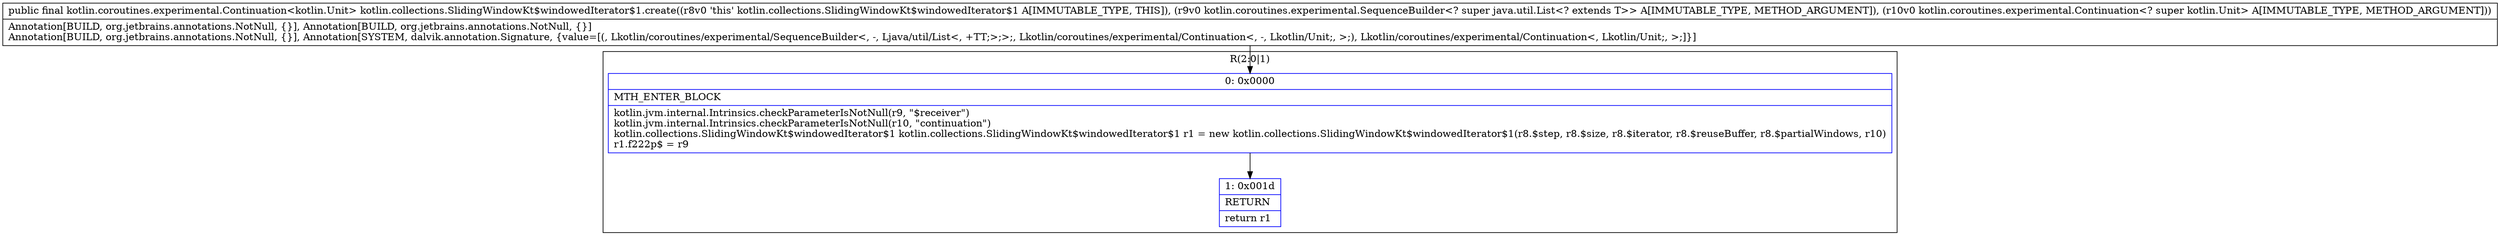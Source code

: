digraph "CFG forkotlin.collections.SlidingWindowKt$windowedIterator$1.create(Lkotlin\/coroutines\/experimental\/SequenceBuilder;Lkotlin\/coroutines\/experimental\/Continuation;)Lkotlin\/coroutines\/experimental\/Continuation;" {
subgraph cluster_Region_148918010 {
label = "R(2:0|1)";
node [shape=record,color=blue];
Node_0 [shape=record,label="{0\:\ 0x0000|MTH_ENTER_BLOCK\l|kotlin.jvm.internal.Intrinsics.checkParameterIsNotNull(r9, \"$receiver\")\lkotlin.jvm.internal.Intrinsics.checkParameterIsNotNull(r10, \"continuation\")\lkotlin.collections.SlidingWindowKt$windowedIterator$1 kotlin.collections.SlidingWindowKt$windowedIterator$1 r1 = new kotlin.collections.SlidingWindowKt$windowedIterator$1(r8.$step, r8.$size, r8.$iterator, r8.$reuseBuffer, r8.$partialWindows, r10)\lr1.f222p$ = r9\l}"];
Node_1 [shape=record,label="{1\:\ 0x001d|RETURN\l|return r1\l}"];
}
MethodNode[shape=record,label="{public final kotlin.coroutines.experimental.Continuation\<kotlin.Unit\> kotlin.collections.SlidingWindowKt$windowedIterator$1.create((r8v0 'this' kotlin.collections.SlidingWindowKt$windowedIterator$1 A[IMMUTABLE_TYPE, THIS]), (r9v0 kotlin.coroutines.experimental.SequenceBuilder\<? super java.util.List\<? extends T\>\> A[IMMUTABLE_TYPE, METHOD_ARGUMENT]), (r10v0 kotlin.coroutines.experimental.Continuation\<? super kotlin.Unit\> A[IMMUTABLE_TYPE, METHOD_ARGUMENT]))  | Annotation[BUILD, org.jetbrains.annotations.NotNull, \{\}], Annotation[BUILD, org.jetbrains.annotations.NotNull, \{\}]\lAnnotation[BUILD, org.jetbrains.annotations.NotNull, \{\}], Annotation[SYSTEM, dalvik.annotation.Signature, \{value=[(, Lkotlin\/coroutines\/experimental\/SequenceBuilder\<, \-, Ljava\/util\/List\<, +TT;\>;\>;, Lkotlin\/coroutines\/experimental\/Continuation\<, \-, Lkotlin\/Unit;, \>;), Lkotlin\/coroutines\/experimental\/Continuation\<, Lkotlin\/Unit;, \>;]\}]\l}"];
MethodNode -> Node_0;
Node_0 -> Node_1;
}

